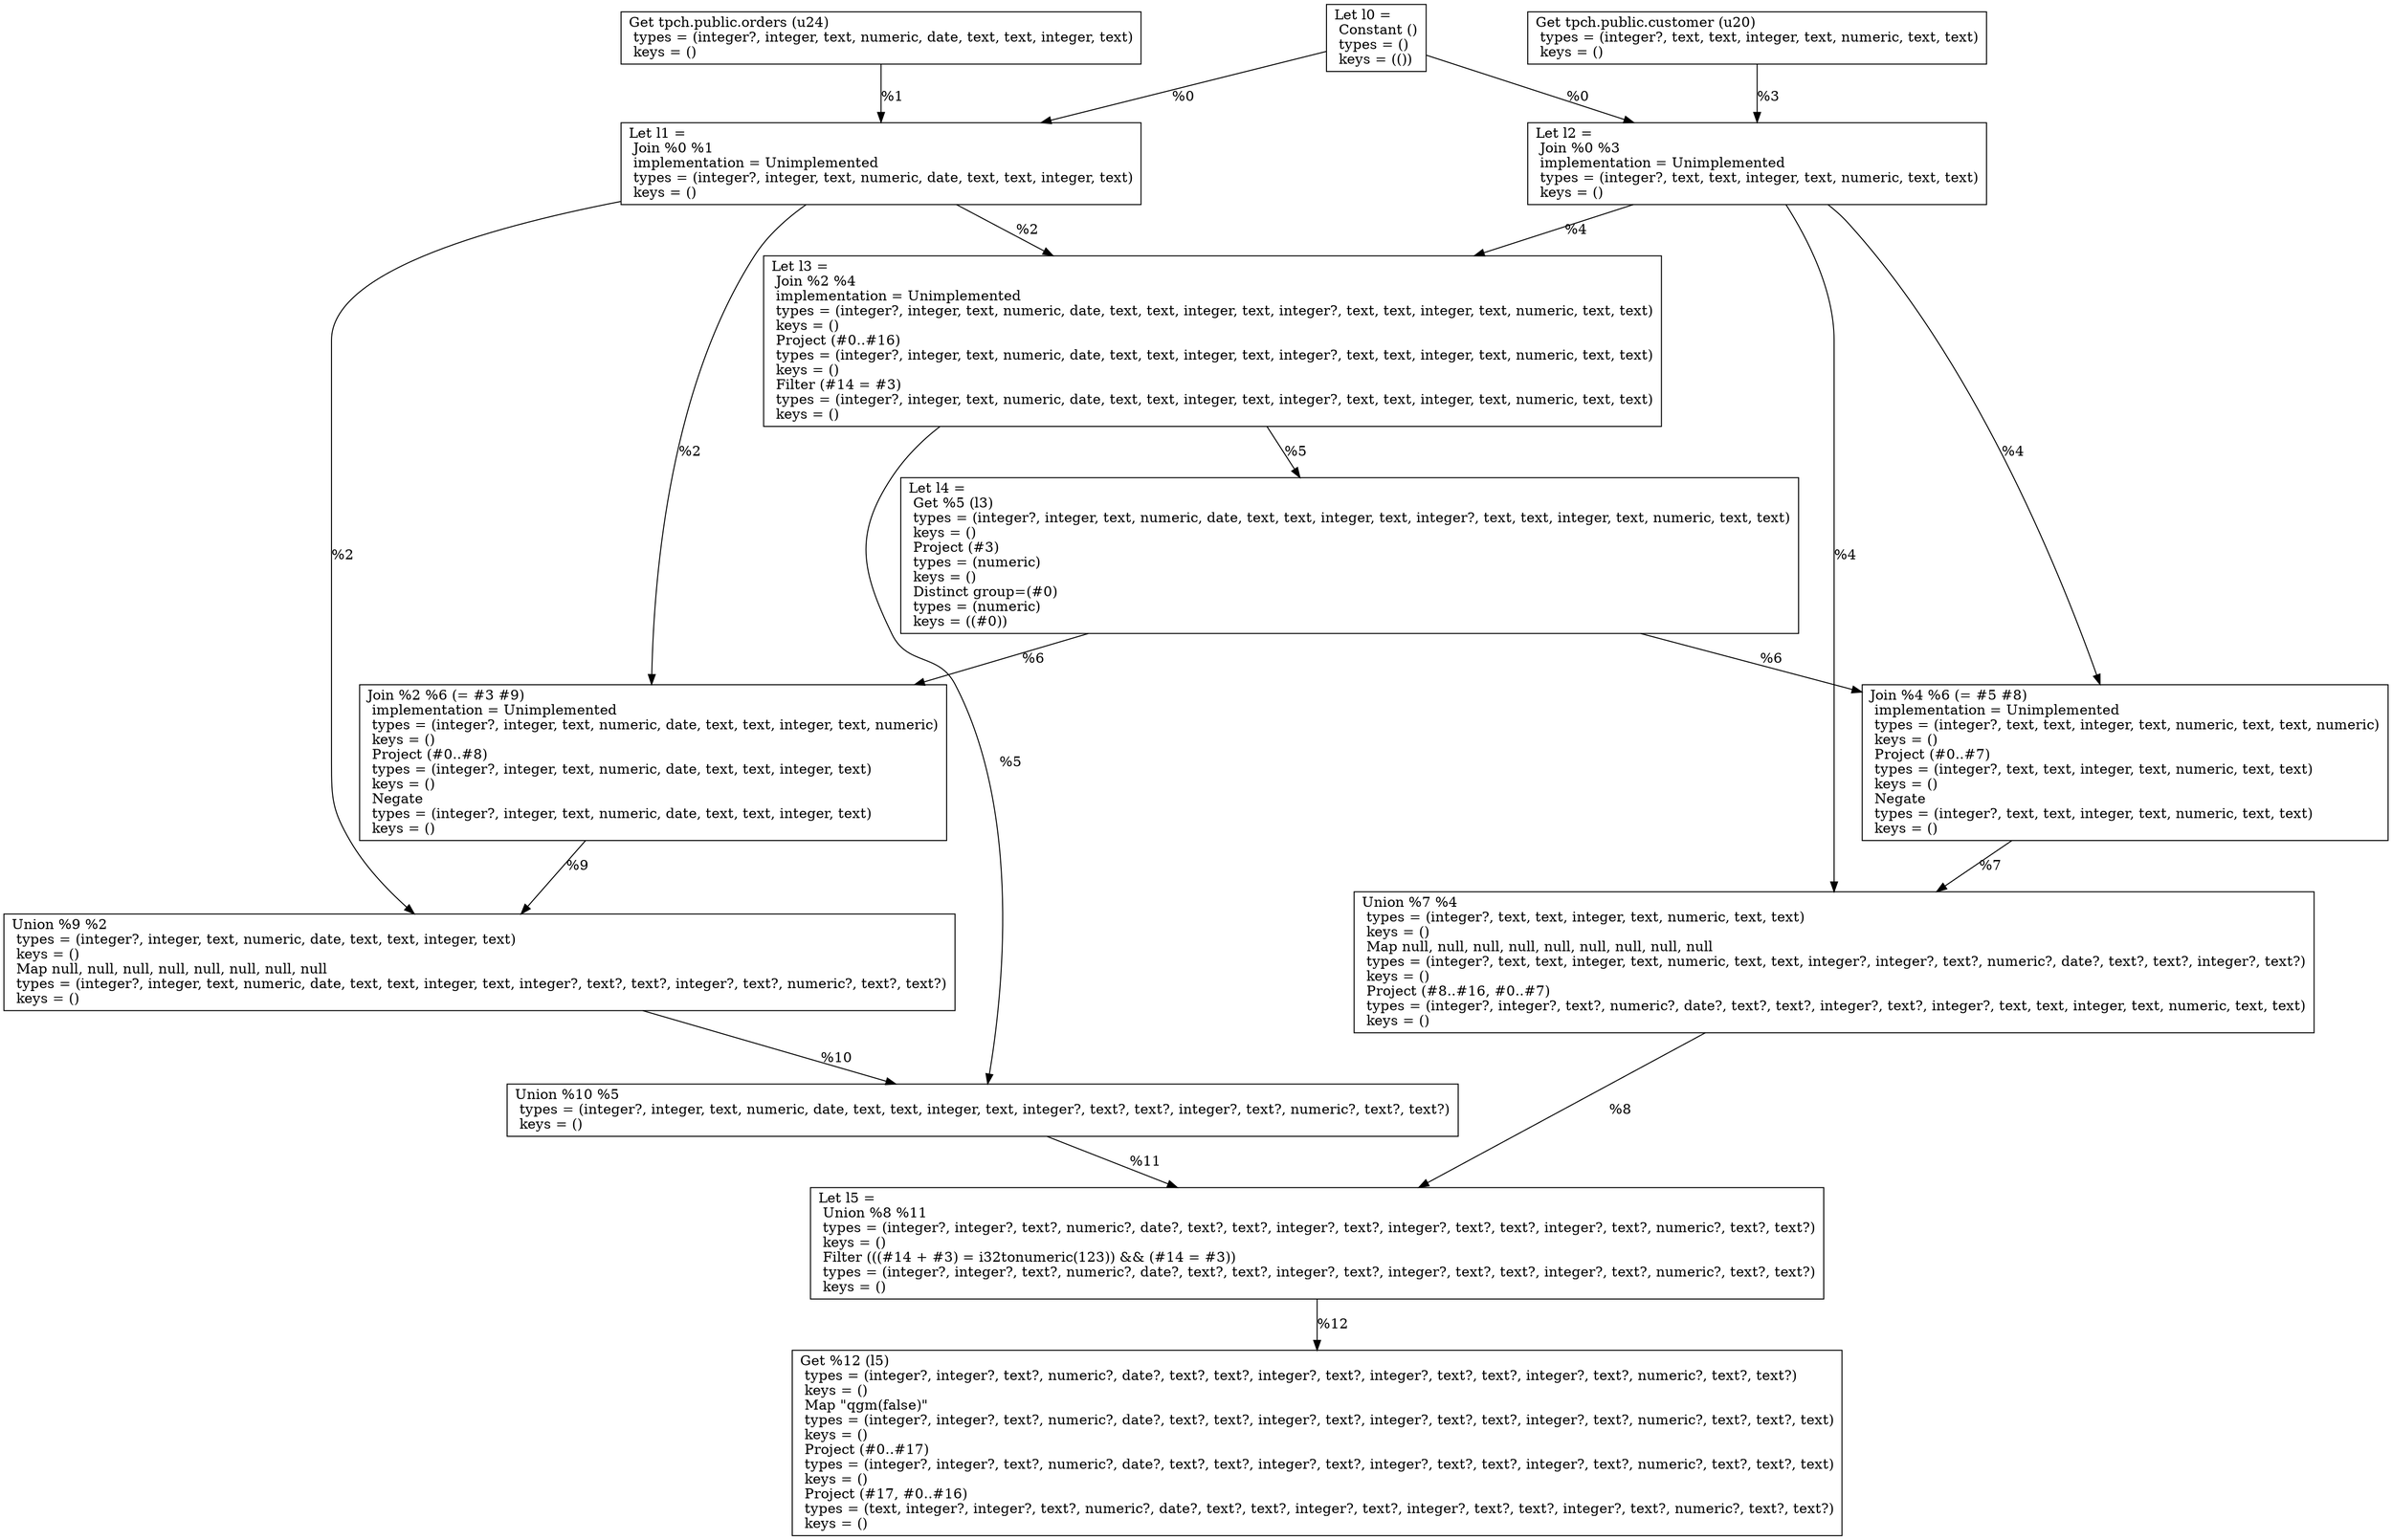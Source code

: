 digraph G {
    node0 [shape = record, label="Let l0 =\l Constant ()\l  types = ()\l  keys = (())\l"]
    node1 [shape = record, label=" Get tpch.public.orders (u24)\l  types = (integer?, integer, text, numeric, date, text, text, integer, text)\l  keys = ()\l"]
    node2 [shape = record, label="Let l1 =\l Join %0 %1\l  implementation = Unimplemented\l  types = (integer?, integer, text, numeric, date, text, text, integer, text)\l  keys = ()\l"]
    node3 [shape = record, label=" Get tpch.public.customer (u20)\l  types = (integer?, text, text, integer, text, numeric, text, text)\l  keys = ()\l"]
    node4 [shape = record, label="Let l2 =\l Join %0 %3\l  implementation = Unimplemented\l  types = (integer?, text, text, integer, text, numeric, text, text)\l  keys = ()\l"]
    node5 [shape = record, label="Let l3 =\l Join %2 %4\l  implementation = Unimplemented\l  types = (integer?, integer, text, numeric, date, text, text, integer, text, integer?, text, text, integer, text, numeric, text, text)\l  keys = ()\l Project (#0..#16)\l  types = (integer?, integer, text, numeric, date, text, text, integer, text, integer?, text, text, integer, text, numeric, text, text)\l  keys = ()\l Filter (#14 = #3)\l  types = (integer?, integer, text, numeric, date, text, text, integer, text, integer?, text, text, integer, text, numeric, text, text)\l  keys = ()\l"]
    node6 [shape = record, label="Let l4 =\l Get %5 (l3)\l  types = (integer?, integer, text, numeric, date, text, text, integer, text, integer?, text, text, integer, text, numeric, text, text)\l  keys = ()\l Project (#3)\l  types = (numeric)\l  keys = ()\l Distinct group=(#0)\l  types = (numeric)\l  keys = ((#0))\l"]
    node7 [shape = record, label=" Join %4 %6 (= #5 #8)\l  implementation = Unimplemented\l  types = (integer?, text, text, integer, text, numeric, text, text, numeric)\l  keys = ()\l Project (#0..#7)\l  types = (integer?, text, text, integer, text, numeric, text, text)\l  keys = ()\l Negate\l  types = (integer?, text, text, integer, text, numeric, text, text)\l  keys = ()\l"]
    node8 [shape = record, label=" Union %7 %4\l  types = (integer?, text, text, integer, text, numeric, text, text)\l  keys = ()\l Map null, null, null, null, null, null, null, null, null\l  types = (integer?, text, text, integer, text, numeric, text, text, integer?, integer?, text?, numeric?, date?, text?, text?, integer?, text?)\l  keys = ()\l Project (#8..#16, #0..#7)\l  types = (integer?, integer?, text?, numeric?, date?, text?, text?, integer?, text?, integer?, text, text, integer, text, numeric, text, text)\l  keys = ()\l"]
    node9 [shape = record, label=" Join %2 %6 (= #3 #9)\l  implementation = Unimplemented\l  types = (integer?, integer, text, numeric, date, text, text, integer, text, numeric)\l  keys = ()\l Project (#0..#8)\l  types = (integer?, integer, text, numeric, date, text, text, integer, text)\l  keys = ()\l Negate\l  types = (integer?, integer, text, numeric, date, text, text, integer, text)\l  keys = ()\l"]
    node10 [shape = record, label=" Union %9 %2\l  types = (integer?, integer, text, numeric, date, text, text, integer, text)\l  keys = ()\l Map null, null, null, null, null, null, null, null\l  types = (integer?, integer, text, numeric, date, text, text, integer, text, integer?, text?, text?, integer?, text?, numeric?, text?, text?)\l  keys = ()\l"]
    node11 [shape = record, label=" Union %10 %5\l  types = (integer?, integer, text, numeric, date, text, text, integer, text, integer?, text?, text?, integer?, text?, numeric?, text?, text?)\l  keys = ()\l"]
    node12 [shape = record, label="Let l5 =\l Union %8 %11\l  types = (integer?, integer?, text?, numeric?, date?, text?, text?, integer?, text?, integer?, text?, text?, integer?, text?, numeric?, text?, text?)\l  keys = ()\l Filter (((#14 + #3) = i32tonumeric(123)) && (#14 = #3))\l  types = (integer?, integer?, text?, numeric?, date?, text?, text?, integer?, text?, integer?, text?, text?, integer?, text?, numeric?, text?, text?)\l  keys = ()\l"]
    node13 [shape = record, label=" Get %12 (l5)\l  types = (integer?, integer?, text?, numeric?, date?, text?, text?, integer?, text?, integer?, text?, text?, integer?, text?, numeric?, text?, text?)\l  keys = ()\l Map \"qgm(false)\"\l  types = (integer?, integer?, text?, numeric?, date?, text?, text?, integer?, text?, integer?, text?, text?, integer?, text?, numeric?, text?, text?, text)\l  keys = ()\l Project (#0..#17)\l  types = (integer?, integer?, text?, numeric?, date?, text?, text?, integer?, text?, integer?, text?, text?, integer?, text?, numeric?, text?, text?, text)\l  keys = ()\l Project (#17, #0..#16)\l  types = (text, integer?, integer?, text?, numeric?, date?, text?, text?, integer?, text?, integer?, text?, text?, integer?, text?, numeric?, text?, text?)\l  keys = ()\l"]
    node9 -> node10 [label = "%9\l"]
    node0 -> node2 [label = "%0\l"]
    node10 -> node11 [label = "%10\l"]
    node8 -> node12 [label = "%8\l"]
    node12 -> node13 [label = "%12\l"]
    node1 -> node2 [label = "%1\l"]
    node6 -> node7 [label = "%6\l"]
    node4 -> node5 [label = "%4\l"]
    node0 -> node4 [label = "%0\l"]
    node11 -> node12 [label = "%11\l"]
    node7 -> node8 [label = "%7\l"]
    node4 -> node8 [label = "%4\l"]
    node5 -> node11 [label = "%5\l"]
    node3 -> node4 [label = "%3\l"]
    node2 -> node10 [label = "%2\l"]
    node2 -> node9 [label = "%2\l"]
    node6 -> node9 [label = "%6\l"]
    node5 -> node6 [label = "%5\l"]
    node4 -> node7 [label = "%4\l"]
    node2 -> node5 [label = "%2\l"]
}
